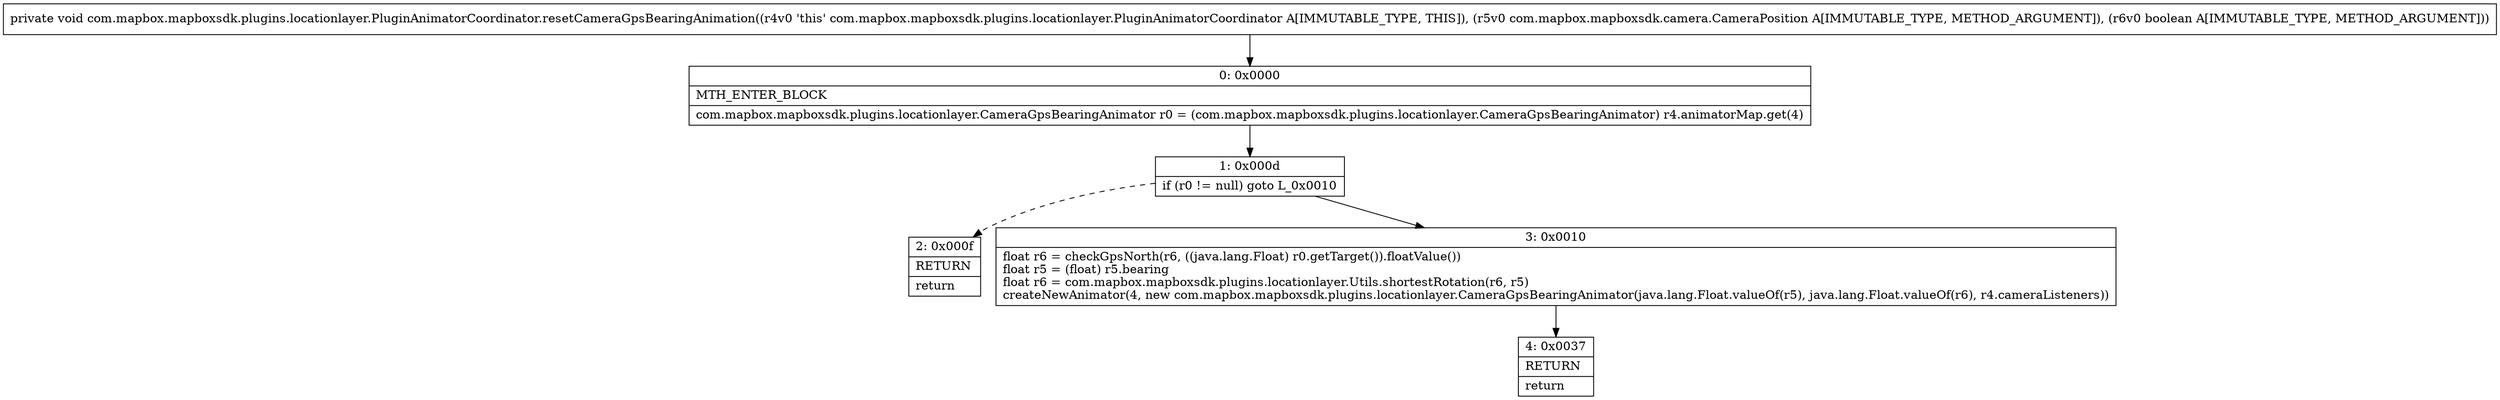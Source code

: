 digraph "CFG forcom.mapbox.mapboxsdk.plugins.locationlayer.PluginAnimatorCoordinator.resetCameraGpsBearingAnimation(Lcom\/mapbox\/mapboxsdk\/camera\/CameraPosition;Z)V" {
Node_0 [shape=record,label="{0\:\ 0x0000|MTH_ENTER_BLOCK\l|com.mapbox.mapboxsdk.plugins.locationlayer.CameraGpsBearingAnimator r0 = (com.mapbox.mapboxsdk.plugins.locationlayer.CameraGpsBearingAnimator) r4.animatorMap.get(4)\l}"];
Node_1 [shape=record,label="{1\:\ 0x000d|if (r0 != null) goto L_0x0010\l}"];
Node_2 [shape=record,label="{2\:\ 0x000f|RETURN\l|return\l}"];
Node_3 [shape=record,label="{3\:\ 0x0010|float r6 = checkGpsNorth(r6, ((java.lang.Float) r0.getTarget()).floatValue())\lfloat r5 = (float) r5.bearing\lfloat r6 = com.mapbox.mapboxsdk.plugins.locationlayer.Utils.shortestRotation(r6, r5)\lcreateNewAnimator(4, new com.mapbox.mapboxsdk.plugins.locationlayer.CameraGpsBearingAnimator(java.lang.Float.valueOf(r5), java.lang.Float.valueOf(r6), r4.cameraListeners))\l}"];
Node_4 [shape=record,label="{4\:\ 0x0037|RETURN\l|return\l}"];
MethodNode[shape=record,label="{private void com.mapbox.mapboxsdk.plugins.locationlayer.PluginAnimatorCoordinator.resetCameraGpsBearingAnimation((r4v0 'this' com.mapbox.mapboxsdk.plugins.locationlayer.PluginAnimatorCoordinator A[IMMUTABLE_TYPE, THIS]), (r5v0 com.mapbox.mapboxsdk.camera.CameraPosition A[IMMUTABLE_TYPE, METHOD_ARGUMENT]), (r6v0 boolean A[IMMUTABLE_TYPE, METHOD_ARGUMENT])) }"];
MethodNode -> Node_0;
Node_0 -> Node_1;
Node_1 -> Node_2[style=dashed];
Node_1 -> Node_3;
Node_3 -> Node_4;
}

